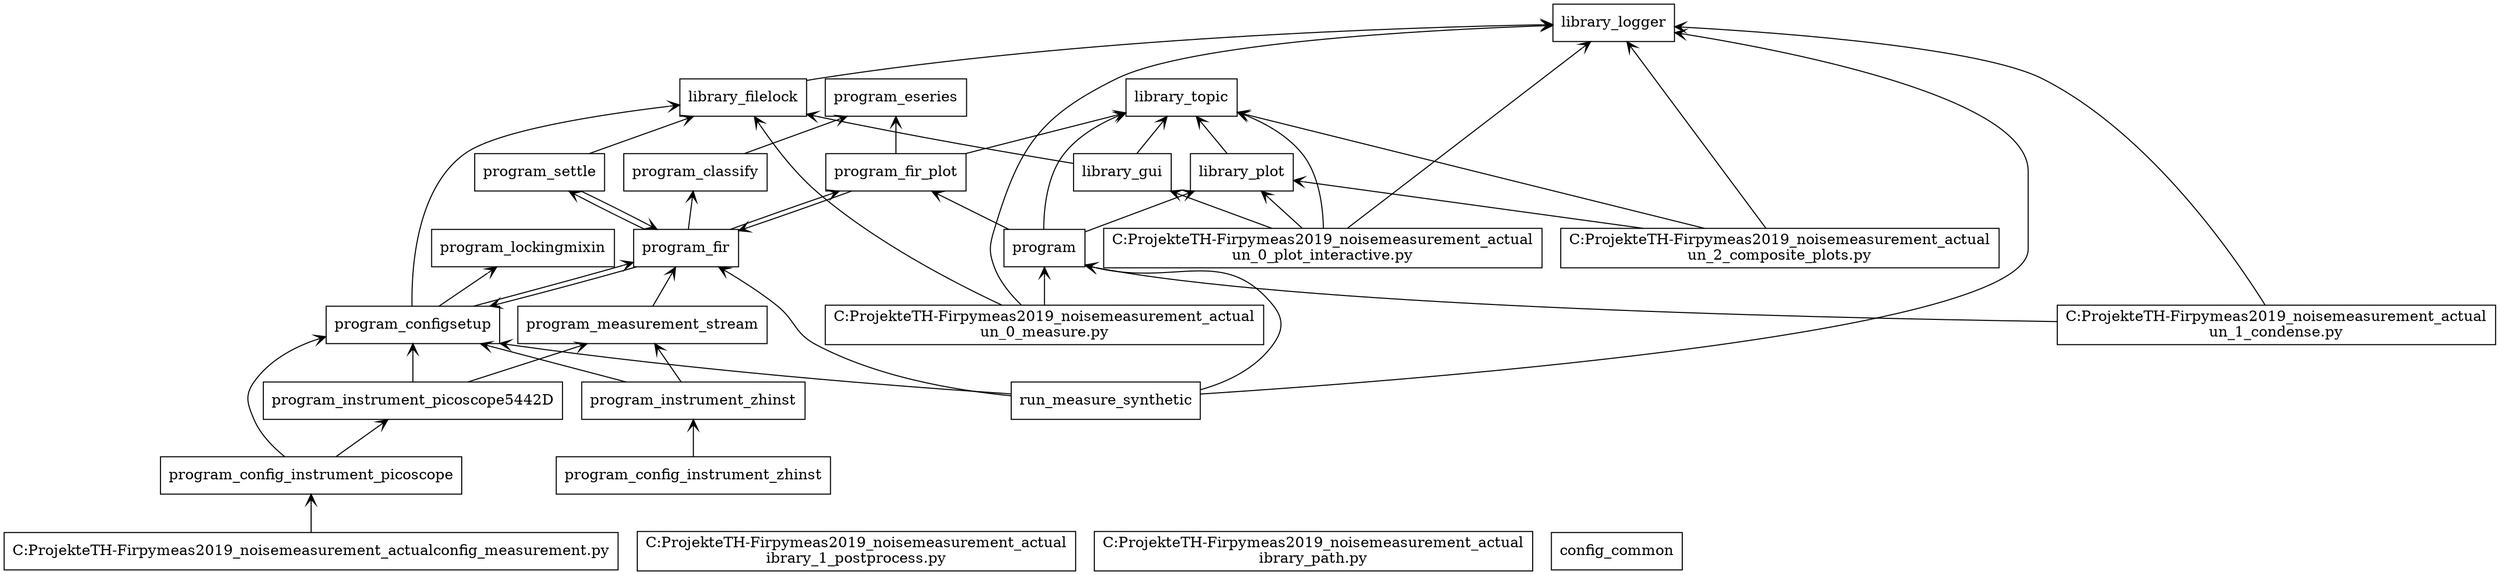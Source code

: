 digraph "packages_pymeas2019_noise" {
charset="utf-8"
rankdir=BT
"0" [label="C:\Projekte\ETH-Fir\pymeas2019_noise\measurement_actual\config_measurement.py", shape="box"];
"1" [label="C:\Projekte\ETH-Fir\pymeas2019_noise\measurement_actual\library_1_postprocess.py", shape="box"];
"2" [label="C:\Projekte\ETH-Fir\pymeas2019_noise\measurement_actual\library_path.py", shape="box"];
"3" [label="C:\Projekte\ETH-Fir\pymeas2019_noise\measurement_actual\run_0_measure.py", shape="box"];
"4" [label="C:\Projekte\ETH-Fir\pymeas2019_noise\measurement_actual\run_0_plot_interactive.py", shape="box"];
"5" [label="C:\Projekte\ETH-Fir\pymeas2019_noise\measurement_actual\run_1_condense.py", shape="box"];
"6" [label="C:\Projekte\ETH-Fir\pymeas2019_noise\measurement_actual\run_2_composite_plots.py", shape="box"];
"7" [label="config_common", shape="box"];
"8" [label="library_filelock", shape="box"];
"9" [label="library_gui", shape="box"];
"10" [label="library_logger", shape="box"];
"11" [label="library_plot", shape="box"];
"12" [label="library_topic", shape="box"];
"13" [label="program", shape="box"];
"14" [label="program_classify", shape="box"];
"15" [label="program_config_instrument_picoscope", shape="box"];
"16" [label="program_config_instrument_zhinst", shape="box"];
"17" [label="program_configsetup", shape="box"];
"18" [label="program_eseries", shape="box"];
"19" [label="program_fir", shape="box"];
"20" [label="program_fir_plot", shape="box"];
"21" [label="program_instrument_picoscope5442D", shape="box"];
"22" [label="program_instrument_zhinst", shape="box"];
"23" [label="program_lockingmixin", shape="box"];
"24" [label="program_measurement_stream", shape="box"];
"25" [label="program_settle", shape="box"];
"26" [label="run_measure_synthetic", shape="box"];
"0" -> "15" [arrowhead="open", arrowtail="none"];
"3" -> "8" [arrowhead="open", arrowtail="none"];
"3" -> "10" [arrowhead="open", arrowtail="none"];
"3" -> "13" [arrowhead="open", arrowtail="none"];
"4" -> "9" [arrowhead="open", arrowtail="none"];
"4" -> "10" [arrowhead="open", arrowtail="none"];
"4" -> "11" [arrowhead="open", arrowtail="none"];
"4" -> "12" [arrowhead="open", arrowtail="none"];
"5" -> "10" [arrowhead="open", arrowtail="none"];
"5" -> "13" [arrowhead="open", arrowtail="none"];
"6" -> "10" [arrowhead="open", arrowtail="none"];
"6" -> "11" [arrowhead="open", arrowtail="none"];
"6" -> "12" [arrowhead="open", arrowtail="none"];
"8" -> "10" [arrowhead="open", arrowtail="none"];
"9" -> "8" [arrowhead="open", arrowtail="none"];
"9" -> "12" [arrowhead="open", arrowtail="none"];
"11" -> "12" [arrowhead="open", arrowtail="none"];
"13" -> "11" [arrowhead="open", arrowtail="none"];
"13" -> "12" [arrowhead="open", arrowtail="none"];
"13" -> "20" [arrowhead="open", arrowtail="none"];
"14" -> "18" [arrowhead="open", arrowtail="none"];
"15" -> "17" [arrowhead="open", arrowtail="none"];
"15" -> "21" [arrowhead="open", arrowtail="none"];
"16" -> "22" [arrowhead="open", arrowtail="none"];
"17" -> "8" [arrowhead="open", arrowtail="none"];
"17" -> "19" [arrowhead="open", arrowtail="none"];
"17" -> "23" [arrowhead="open", arrowtail="none"];
"19" -> "14" [arrowhead="open", arrowtail="none"];
"19" -> "17" [arrowhead="open", arrowtail="none"];
"19" -> "20" [arrowhead="open", arrowtail="none"];
"19" -> "25" [arrowhead="open", arrowtail="none"];
"20" -> "12" [arrowhead="open", arrowtail="none"];
"20" -> "18" [arrowhead="open", arrowtail="none"];
"20" -> "19" [arrowhead="open", arrowtail="none"];
"21" -> "17" [arrowhead="open", arrowtail="none"];
"21" -> "24" [arrowhead="open", arrowtail="none"];
"22" -> "17" [arrowhead="open", arrowtail="none"];
"22" -> "24" [arrowhead="open", arrowtail="none"];
"24" -> "19" [arrowhead="open", arrowtail="none"];
"25" -> "8" [arrowhead="open", arrowtail="none"];
"25" -> "19" [arrowhead="open", arrowtail="none"];
"26" -> "10" [arrowhead="open", arrowtail="none"];
"26" -> "13" [arrowhead="open", arrowtail="none"];
"26" -> "17" [arrowhead="open", arrowtail="none"];
"26" -> "19" [arrowhead="open", arrowtail="none"];
}
